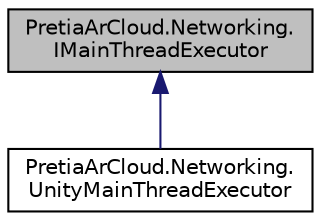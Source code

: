digraph "PretiaArCloud.Networking.IMainThreadExecutor"
{
 // LATEX_PDF_SIZE
  edge [fontname="Helvetica",fontsize="10",labelfontname="Helvetica",labelfontsize="10"];
  node [fontname="Helvetica",fontsize="10",shape=record];
  Node1 [label="PretiaArCloud.Networking.\lIMainThreadExecutor",height=0.2,width=0.4,color="black", fillcolor="grey75", style="filled", fontcolor="black",tooltip=" "];
  Node1 -> Node2 [dir="back",color="midnightblue",fontsize="10",style="solid",fontname="Helvetica"];
  Node2 [label="PretiaArCloud.Networking.\lUnityMainThreadExecutor",height=0.2,width=0.4,color="black", fillcolor="white", style="filled",URL="$classPretiaArCloud_1_1Networking_1_1UnityMainThreadExecutor.html",tooltip=" "];
}
